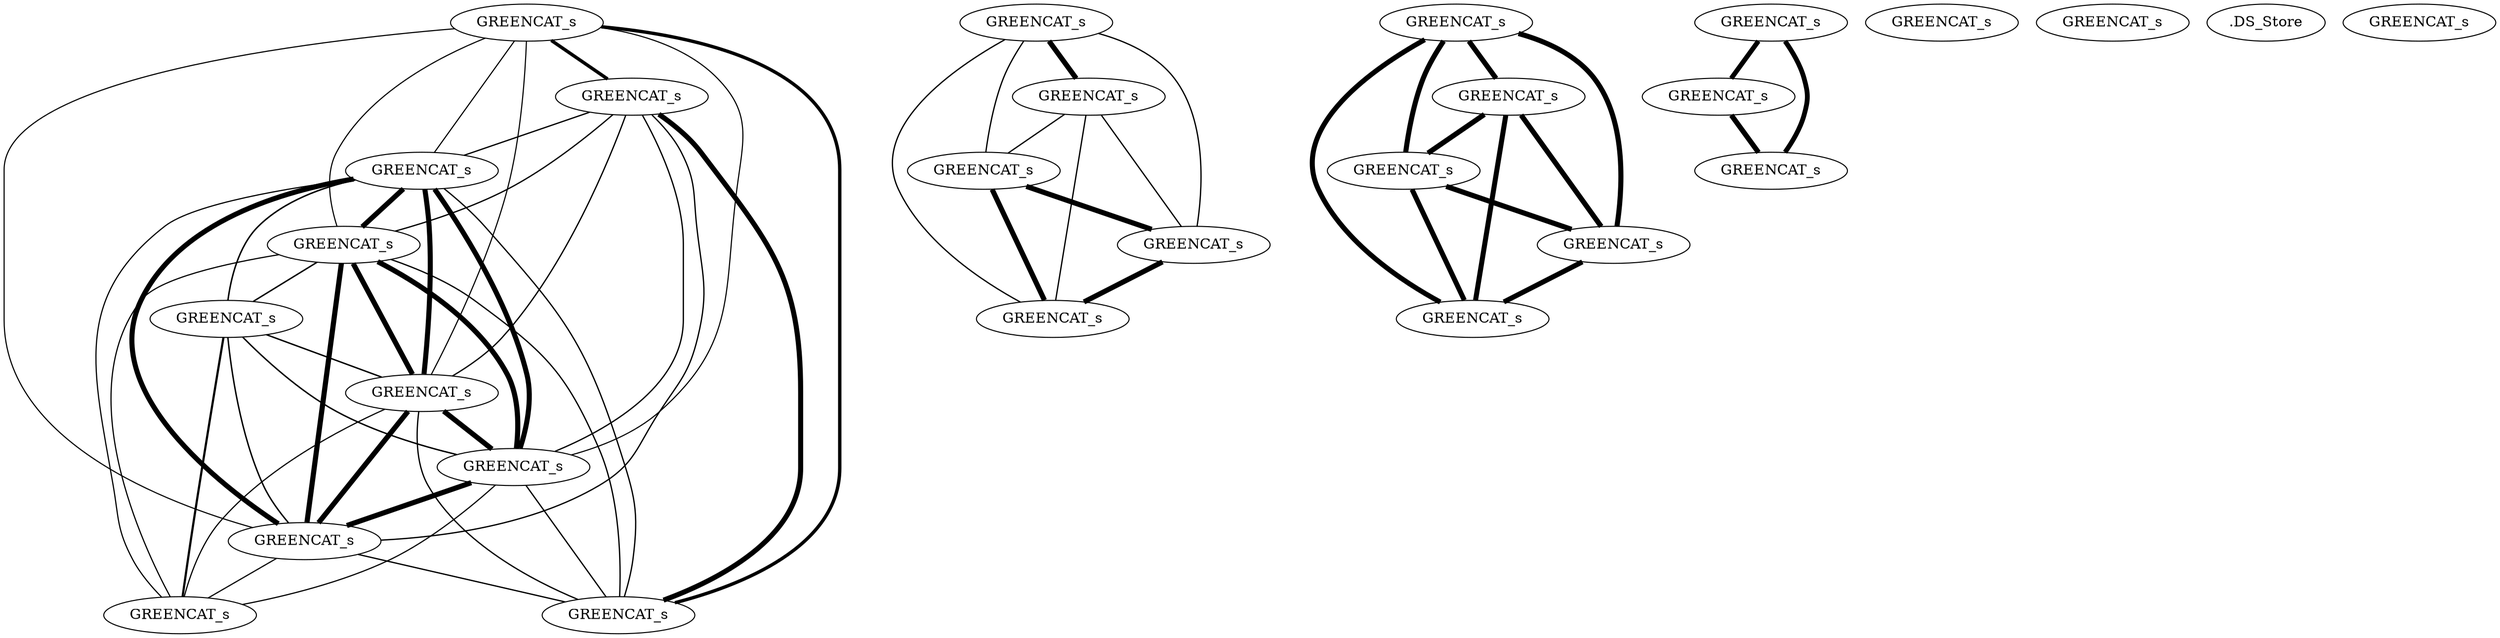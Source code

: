 strict graph  {
"./MALWARE/GREENCAT_sample_390D1F2A620912104F53C034C8AEF14B" [label=GREENCAT_s];
"./MALWARE/GREENCAT_sample_B8F61242E28F2EDF6CB1BE8781438491" [label=GREENCAT_s];
"./MALWARE/GREENCAT_sample_E54CE5F0112C9FDFE86DB17E85A5E2C5" [label=GREENCAT_s];
"./MALWARE/GREENCAT_sample_30E78D186B27D2023A2A7319BB679C3F" [label=GREENCAT_s];
"./MALWARE/GREENCAT_sample_6D2320AF561B2315C1241E3EFD86067F" [label=GREENCAT_s];
"./MALWARE/GREENCAT_sample_7388D67561D0A7989202AD4D37EFF24F" [label=GREENCAT_s];
"./MALWARE/GREENCAT_sample_871CC547FEB9DBEC0285321068E392B8" [label=GREENCAT_s];
"./MALWARE/GREENCAT_sample_BA0C4D3DBF07D407211B5828405A9B91" [label=GREENCAT_s];
"./MALWARE/GREENCAT_sample_120C2E085992FF59A21BA401EC29FEC9_different" [label=GREENCAT_s];
"./MALWARE/GREENCAT_sample_F4ED3B7A8A58453052DB4B5BE3707342" [label=GREENCAT_s];
"./MALWARE/GREENCAT_sample_3E6ED3EE47BCE9946E2541332CB34C69" [label=GREENCAT_s];
"./MALWARE/GREENCAT_sample_5AEAA53340A281074FCB539967438E3F" [label=GREENCAT_s];
"./MALWARE/GREENCAT_sample_36C0D3F109AEDE4D76B05431F8A64F9E" [label=GREENCAT_s];
"./MALWARE/GREENCAT_sample_C044715C2626AB515F6C85A21C47C7DD" [label=GREENCAT_s];
"./MALWARE/GREENCAT_sample_AB208F0B517BA9850F1551C9555B5313" [label=GREENCAT_s];
"./MALWARE/GREENCAT_sample_A565682D8A13A5719977223E0D9C7AA4" [label=GREENCAT_s];
"./MALWARE/GREENCAT_sample_FAB6B0B33D59F393E142000F128A9652" [label=GREENCAT_s];
"./MALWARE/GREENCAT_sample_0C5E9F564115BFCBEE66377A829DE55F" [label=GREENCAT_s];
"./MALWARE/.DS_Store" [label=".DS_Store"];
"./MALWARE/GREENCAT_sample_B5E9CE72771217680EFAEECFAFE3DA3F" [label=GREENCAT_s];
"./MALWARE/GREENCAT_sample_3E69945E5865CCC861F69B24BC1166B6" [label=GREENCAT_s];
"./MALWARE/GREENCAT_sample_1F92FF8711716CA795FBD81C477E45F5" [label=GREENCAT_s];
"./MALWARE/GREENCAT_sample_A99E06E2F90DB4E506EF1347A8774DD5" [label=GREENCAT_s];
"./MALWARE/GREENCAT_sample_55FB1409170C91740359D1D96364F17B" [label=GREENCAT_s];
"./MALWARE/GREENCAT_sample_57E79F7DF13C0CB01910D0C688FCD296" [label=GREENCAT_s];
"./MALWARE/GREENCAT_sample_E83F60FB0E0396EA309FAF0AED64E53F" [label=GREENCAT_s];
"./MALWARE/GREENCAT_sample_B3BC979D8DE3BE09728C5DE1A0297C4B" [label=GREENCAT_s];
"./MALWARE/GREENCAT_sample_390D1F2A620912104F53C034C8AEF14B" -- "./MALWARE/GREENCAT_sample_871CC547FEB9DBEC0285321068E392B8"  [penwidth="3.2835820895522385"];
"./MALWARE/GREENCAT_sample_390D1F2A620912104F53C034C8AEF14B" -- "./MALWARE/GREENCAT_sample_3E6ED3EE47BCE9946E2541332CB34C69"  [penwidth="1.0784313725490193"];
"./MALWARE/GREENCAT_sample_390D1F2A620912104F53C034C8AEF14B" -- "./MALWARE/GREENCAT_sample_5AEAA53340A281074FCB539967438E3F"  [penwidth="1.0784313725490193"];
"./MALWARE/GREENCAT_sample_390D1F2A620912104F53C034C8AEF14B" -- "./MALWARE/GREENCAT_sample_AB208F0B517BA9850F1551C9555B5313"  [penwidth="1.0784313725490193"];
"./MALWARE/GREENCAT_sample_390D1F2A620912104F53C034C8AEF14B" -- "./MALWARE/GREENCAT_sample_3E69945E5865CCC861F69B24BC1166B6"  [penwidth="1.0784313725490193"];
"./MALWARE/GREENCAT_sample_390D1F2A620912104F53C034C8AEF14B" -- "./MALWARE/GREENCAT_sample_1F92FF8711716CA795FBD81C477E45F5"  [penwidth="1.0784313725490193"];
"./MALWARE/GREENCAT_sample_390D1F2A620912104F53C034C8AEF14B" -- "./MALWARE/GREENCAT_sample_57E79F7DF13C0CB01910D0C688FCD296"  [penwidth="3.2835820895522385"];
"./MALWARE/GREENCAT_sample_B8F61242E28F2EDF6CB1BE8781438491" -- "./MALWARE/GREENCAT_sample_30E78D186B27D2023A2A7319BB679C3F"  [penwidth="5.0"];
"./MALWARE/GREENCAT_sample_B8F61242E28F2EDF6CB1BE8781438491" -- "./MALWARE/GREENCAT_sample_6D2320AF561B2315C1241E3EFD86067F"  [penwidth="1.2422360248447208"];
"./MALWARE/GREENCAT_sample_B8F61242E28F2EDF6CB1BE8781438491" -- "./MALWARE/GREENCAT_sample_A565682D8A13A5719977223E0D9C7AA4"  [penwidth="1.2422360248447208"];
"./MALWARE/GREENCAT_sample_B8F61242E28F2EDF6CB1BE8781438491" -- "./MALWARE/GREENCAT_sample_B3BC979D8DE3BE09728C5DE1A0297C4B"  [penwidth="1.2422360248447208"];
"./MALWARE/GREENCAT_sample_E54CE5F0112C9FDFE86DB17E85A5E2C5" -- "./MALWARE/GREENCAT_sample_BA0C4D3DBF07D407211B5828405A9B91"  [penwidth="4.940298507462687"];
"./MALWARE/GREENCAT_sample_E54CE5F0112C9FDFE86DB17E85A5E2C5" -- "./MALWARE/GREENCAT_sample_36C0D3F109AEDE4D76B05431F8A64F9E"  [penwidth="4.940298507462687"];
"./MALWARE/GREENCAT_sample_E54CE5F0112C9FDFE86DB17E85A5E2C5" -- "./MALWARE/GREENCAT_sample_55FB1409170C91740359D1D96364F17B"  [penwidth="4.940298507462687"];
"./MALWARE/GREENCAT_sample_E54CE5F0112C9FDFE86DB17E85A5E2C5" -- "./MALWARE/GREENCAT_sample_E83F60FB0E0396EA309FAF0AED64E53F"  [penwidth="4.880952380952381"];
"./MALWARE/GREENCAT_sample_30E78D186B27D2023A2A7319BB679C3F" -- "./MALWARE/GREENCAT_sample_6D2320AF561B2315C1241E3EFD86067F"  [penwidth="1.2422360248447208"];
"./MALWARE/GREENCAT_sample_30E78D186B27D2023A2A7319BB679C3F" -- "./MALWARE/GREENCAT_sample_A565682D8A13A5719977223E0D9C7AA4"  [penwidth="1.2422360248447208"];
"./MALWARE/GREENCAT_sample_30E78D186B27D2023A2A7319BB679C3F" -- "./MALWARE/GREENCAT_sample_B3BC979D8DE3BE09728C5DE1A0297C4B"  [penwidth="1.2422360248447208"];
"./MALWARE/GREENCAT_sample_6D2320AF561B2315C1241E3EFD86067F" -- "./MALWARE/GREENCAT_sample_A565682D8A13A5719977223E0D9C7AA4"  [penwidth="5.0"];
"./MALWARE/GREENCAT_sample_6D2320AF561B2315C1241E3EFD86067F" -- "./MALWARE/GREENCAT_sample_B3BC979D8DE3BE09728C5DE1A0297C4B"  [penwidth="5.0"];
"./MALWARE/GREENCAT_sample_7388D67561D0A7989202AD4D37EFF24F" -- "./MALWARE/GREENCAT_sample_F4ED3B7A8A58453052DB4B5BE3707342"  [penwidth="4.668508287292818"];
"./MALWARE/GREENCAT_sample_7388D67561D0A7989202AD4D37EFF24F" -- "./MALWARE/GREENCAT_sample_FAB6B0B33D59F393E142000F128A9652"  [penwidth="4.668508287292818"];
"./MALWARE/GREENCAT_sample_871CC547FEB9DBEC0285321068E392B8" -- "./MALWARE/GREENCAT_sample_3E6ED3EE47BCE9946E2541332CB34C69"  [penwidth="1.2459546925566347"];
"./MALWARE/GREENCAT_sample_871CC547FEB9DBEC0285321068E392B8" -- "./MALWARE/GREENCAT_sample_5AEAA53340A281074FCB539967438E3F"  [penwidth="1.2459546925566347"];
"./MALWARE/GREENCAT_sample_871CC547FEB9DBEC0285321068E392B8" -- "./MALWARE/GREENCAT_sample_AB208F0B517BA9850F1551C9555B5313"  [penwidth="1.2459546925566347"];
"./MALWARE/GREENCAT_sample_871CC547FEB9DBEC0285321068E392B8" -- "./MALWARE/GREENCAT_sample_3E69945E5865CCC861F69B24BC1166B6"  [penwidth="1.2459546925566347"];
"./MALWARE/GREENCAT_sample_871CC547FEB9DBEC0285321068E392B8" -- "./MALWARE/GREENCAT_sample_1F92FF8711716CA795FBD81C477E45F5"  [penwidth="1.2459546925566347"];
"./MALWARE/GREENCAT_sample_871CC547FEB9DBEC0285321068E392B8" -- "./MALWARE/GREENCAT_sample_57E79F7DF13C0CB01910D0C688FCD296"  [penwidth="4.920318725099602"];
"./MALWARE/GREENCAT_sample_BA0C4D3DBF07D407211B5828405A9B91" -- "./MALWARE/GREENCAT_sample_36C0D3F109AEDE4D76B05431F8A64F9E"  [penwidth="5.0"];
"./MALWARE/GREENCAT_sample_BA0C4D3DBF07D407211B5828405A9B91" -- "./MALWARE/GREENCAT_sample_55FB1409170C91740359D1D96364F17B"  [penwidth="5.0"];
"./MALWARE/GREENCAT_sample_BA0C4D3DBF07D407211B5828405A9B91" -- "./MALWARE/GREENCAT_sample_E83F60FB0E0396EA309FAF0AED64E53F"  [penwidth="4.880952380952381"];
"./MALWARE/GREENCAT_sample_F4ED3B7A8A58453052DB4B5BE3707342" -- "./MALWARE/GREENCAT_sample_FAB6B0B33D59F393E142000F128A9652"  [penwidth="5.0"];
"./MALWARE/GREENCAT_sample_3E6ED3EE47BCE9946E2541332CB34C69" -- "./MALWARE/GREENCAT_sample_5AEAA53340A281074FCB539967438E3F"  [penwidth="4.920948616600791"];
"./MALWARE/GREENCAT_sample_3E6ED3EE47BCE9946E2541332CB34C69" -- "./MALWARE/GREENCAT_sample_C044715C2626AB515F6C85A21C47C7DD"  [penwidth="1.4396284829721364"];
"./MALWARE/GREENCAT_sample_3E6ED3EE47BCE9946E2541332CB34C69" -- "./MALWARE/GREENCAT_sample_AB208F0B517BA9850F1551C9555B5313"  [penwidth="4.920948616600791"];
"./MALWARE/GREENCAT_sample_3E6ED3EE47BCE9946E2541332CB34C69" -- "./MALWARE/GREENCAT_sample_3E69945E5865CCC861F69B24BC1166B6"  [penwidth="4.920948616600791"];
"./MALWARE/GREENCAT_sample_3E6ED3EE47BCE9946E2541332CB34C69" -- "./MALWARE/GREENCAT_sample_1F92FF8711716CA795FBD81C477E45F5"  [penwidth="4.920948616600791"];
"./MALWARE/GREENCAT_sample_3E6ED3EE47BCE9946E2541332CB34C69" -- "./MALWARE/GREENCAT_sample_A99E06E2F90DB4E506EF1347A8774DD5"  [penwidth="1.1356932153392332"];
"./MALWARE/GREENCAT_sample_3E6ED3EE47BCE9946E2541332CB34C69" -- "./MALWARE/GREENCAT_sample_57E79F7DF13C0CB01910D0C688FCD296"  [penwidth="1.2459546925566347"];
"./MALWARE/GREENCAT_sample_5AEAA53340A281074FCB539967438E3F" -- "./MALWARE/GREENCAT_sample_C044715C2626AB515F6C85A21C47C7DD"  [penwidth="1.3888888888888886"];
"./MALWARE/GREENCAT_sample_5AEAA53340A281074FCB539967438E3F" -- "./MALWARE/GREENCAT_sample_AB208F0B517BA9850F1551C9555B5313"  [penwidth="5.0"];
"./MALWARE/GREENCAT_sample_5AEAA53340A281074FCB539967438E3F" -- "./MALWARE/GREENCAT_sample_3E69945E5865CCC861F69B24BC1166B6"  [penwidth="5.0"];
"./MALWARE/GREENCAT_sample_5AEAA53340A281074FCB539967438E3F" -- "./MALWARE/GREENCAT_sample_1F92FF8711716CA795FBD81C477E45F5"  [penwidth="5.0"];
"./MALWARE/GREENCAT_sample_5AEAA53340A281074FCB539967438E3F" -- "./MALWARE/GREENCAT_sample_A99E06E2F90DB4E506EF1347A8774DD5"  [penwidth="1.1356932153392332"];
"./MALWARE/GREENCAT_sample_5AEAA53340A281074FCB539967438E3F" -- "./MALWARE/GREENCAT_sample_57E79F7DF13C0CB01910D0C688FCD296"  [penwidth="1.2459546925566347"];
"./MALWARE/GREENCAT_sample_36C0D3F109AEDE4D76B05431F8A64F9E" -- "./MALWARE/GREENCAT_sample_55FB1409170C91740359D1D96364F17B"  [penwidth="5.0"];
"./MALWARE/GREENCAT_sample_36C0D3F109AEDE4D76B05431F8A64F9E" -- "./MALWARE/GREENCAT_sample_E83F60FB0E0396EA309FAF0AED64E53F"  [penwidth="4.880952380952381"];
"./MALWARE/GREENCAT_sample_C044715C2626AB515F6C85A21C47C7DD" -- "./MALWARE/GREENCAT_sample_AB208F0B517BA9850F1551C9555B5313"  [penwidth="1.3888888888888886"];
"./MALWARE/GREENCAT_sample_C044715C2626AB515F6C85A21C47C7DD" -- "./MALWARE/GREENCAT_sample_3E69945E5865CCC861F69B24BC1166B6"  [penwidth="1.3888888888888886"];
"./MALWARE/GREENCAT_sample_C044715C2626AB515F6C85A21C47C7DD" -- "./MALWARE/GREENCAT_sample_1F92FF8711716CA795FBD81C477E45F5"  [penwidth="1.3888888888888886"];
"./MALWARE/GREENCAT_sample_C044715C2626AB515F6C85A21C47C7DD" -- "./MALWARE/GREENCAT_sample_A99E06E2F90DB4E506EF1347A8774DD5"  [penwidth="2.134328358208956"];
"./MALWARE/GREENCAT_sample_AB208F0B517BA9850F1551C9555B5313" -- "./MALWARE/GREENCAT_sample_3E69945E5865CCC861F69B24BC1166B6"  [penwidth="5.0"];
"./MALWARE/GREENCAT_sample_AB208F0B517BA9850F1551C9555B5313" -- "./MALWARE/GREENCAT_sample_1F92FF8711716CA795FBD81C477E45F5"  [penwidth="5.0"];
"./MALWARE/GREENCAT_sample_AB208F0B517BA9850F1551C9555B5313" -- "./MALWARE/GREENCAT_sample_A99E06E2F90DB4E506EF1347A8774DD5"  [penwidth="1.1356932153392332"];
"./MALWARE/GREENCAT_sample_AB208F0B517BA9850F1551C9555B5313" -- "./MALWARE/GREENCAT_sample_57E79F7DF13C0CB01910D0C688FCD296"  [penwidth="1.2459546925566347"];
"./MALWARE/GREENCAT_sample_A565682D8A13A5719977223E0D9C7AA4" -- "./MALWARE/GREENCAT_sample_B3BC979D8DE3BE09728C5DE1A0297C4B"  [penwidth="5.0"];
"./MALWARE/GREENCAT_sample_3E69945E5865CCC861F69B24BC1166B6" -- "./MALWARE/GREENCAT_sample_1F92FF8711716CA795FBD81C477E45F5"  [penwidth="5.0"];
"./MALWARE/GREENCAT_sample_3E69945E5865CCC861F69B24BC1166B6" -- "./MALWARE/GREENCAT_sample_A99E06E2F90DB4E506EF1347A8774DD5"  [penwidth="1.1356932153392332"];
"./MALWARE/GREENCAT_sample_3E69945E5865CCC861F69B24BC1166B6" -- "./MALWARE/GREENCAT_sample_57E79F7DF13C0CB01910D0C688FCD296"  [penwidth="1.2459546925566347"];
"./MALWARE/GREENCAT_sample_1F92FF8711716CA795FBD81C477E45F5" -- "./MALWARE/GREENCAT_sample_A99E06E2F90DB4E506EF1347A8774DD5"  [penwidth="1.1356932153392332"];
"./MALWARE/GREENCAT_sample_1F92FF8711716CA795FBD81C477E45F5" -- "./MALWARE/GREENCAT_sample_57E79F7DF13C0CB01910D0C688FCD296"  [penwidth="1.2459546925566347"];
"./MALWARE/GREENCAT_sample_55FB1409170C91740359D1D96364F17B" -- "./MALWARE/GREENCAT_sample_E83F60FB0E0396EA309FAF0AED64E53F"  [penwidth="4.880952380952381"];
}
